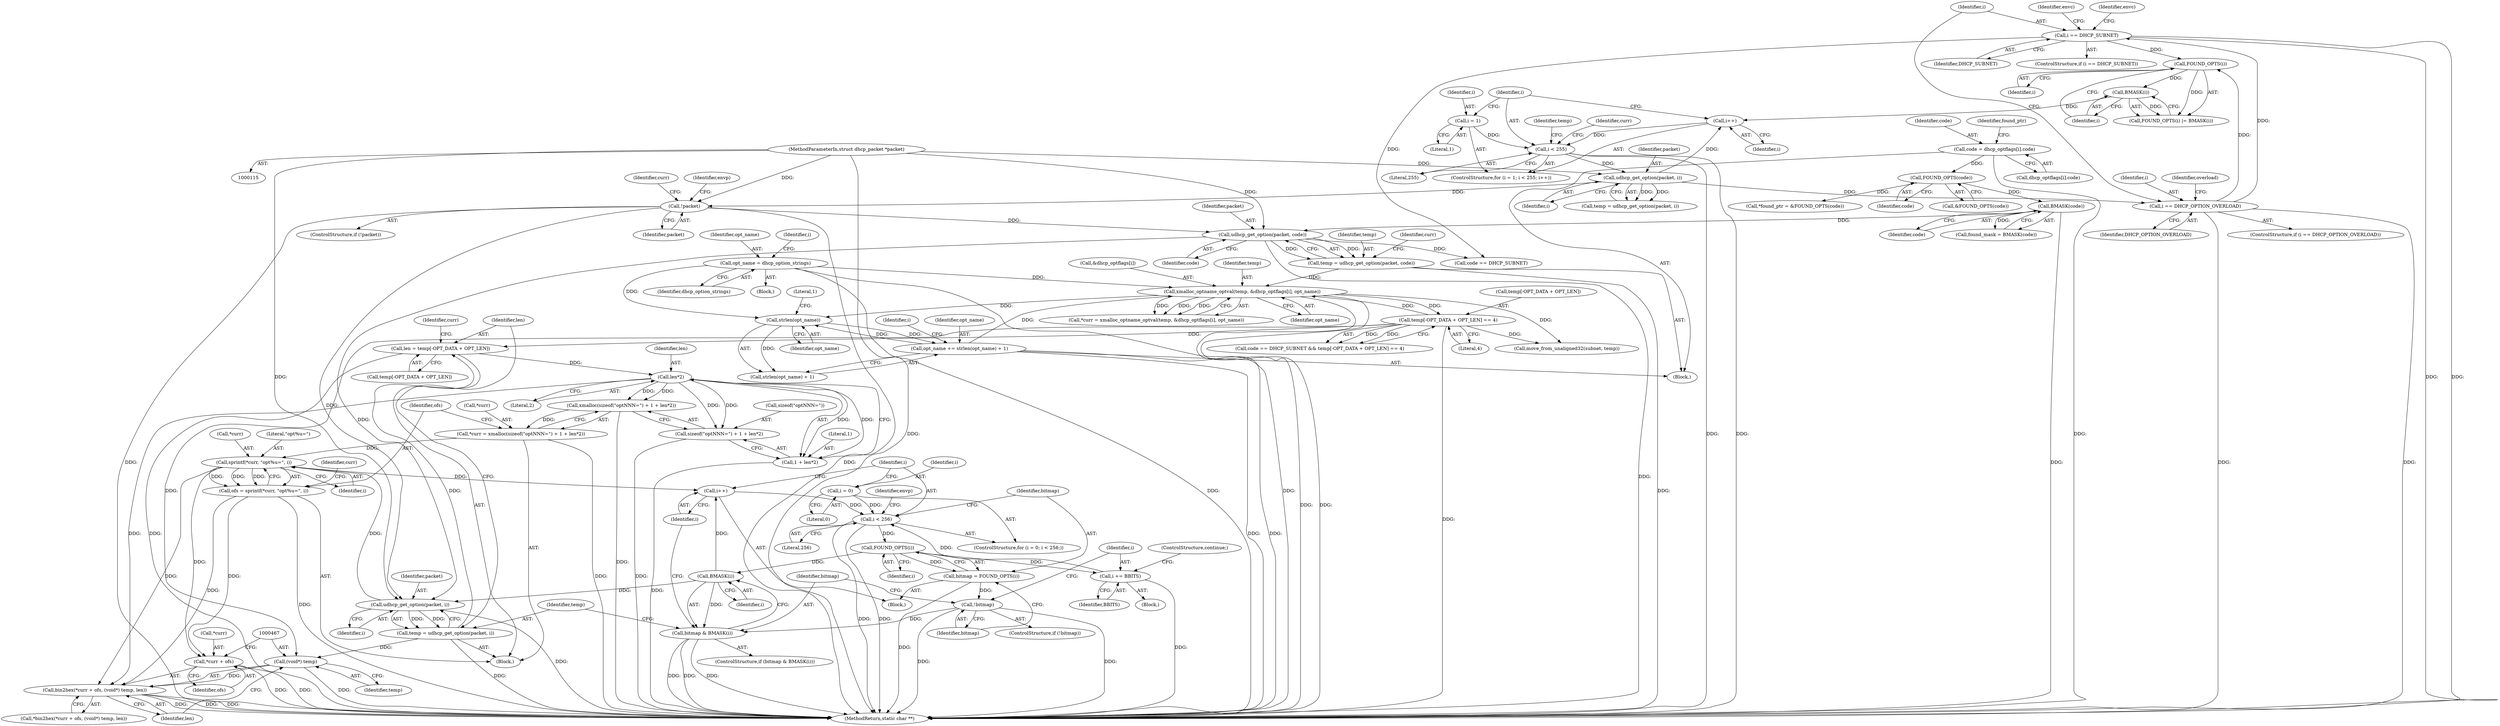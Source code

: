 digraph "0_busybox_74d9f1ba37010face4bd1449df4d60dd84450b06_0@integer" {
"1000432" [label="(Call,len = temp[-OPT_DATA + OPT_LEN])"];
"1000427" [label="(Call,temp = udhcp_get_option(packet, i))"];
"1000429" [label="(Call,udhcp_get_option(packet, i))"];
"1000343" [label="(Call,udhcp_get_option(packet, code))"];
"1000204" [label="(Call,!packet)"];
"1000152" [label="(Call,udhcp_get_option(packet, i))"];
"1000116" [label="(MethodParameterIn,struct dhcp_packet *packet)"];
"1000144" [label="(Call,i < 255)"];
"1000141" [label="(Call,i = 1)"];
"1000147" [label="(Call,i++)"];
"1000178" [label="(Call,BMASK(i))"];
"1000176" [label="(Call,FOUND_OPTS(i))"];
"1000168" [label="(Call,i == DHCP_SUBNET)"];
"1000159" [label="(Call,i == DHCP_OPTION_OVERLOAD)"];
"1000328" [label="(Call,BMASK(code))"];
"1000323" [label="(Call,FOUND_OPTS(code))"];
"1000312" [label="(Call,code = dhcp_optflags[i].code)"];
"1000422" [label="(Call,BMASK(i))"];
"1000409" [label="(Call,FOUND_OPTS(i))"];
"1000402" [label="(Call,i < 256)"];
"1000475" [label="(Call,i++)"];
"1000454" [label="(Call,sprintf(*curr, \"opt%u=\", i))"];
"1000440" [label="(Call,*curr = xmalloc(sizeof(\"optNNN=\") + 1 + len*2))"];
"1000443" [label="(Call,xmalloc(sizeof(\"optNNN=\") + 1 + len*2))"];
"1000449" [label="(Call,len*2)"];
"1000432" [label="(Call,len = temp[-OPT_DATA + OPT_LEN])"];
"1000365" [label="(Call,temp[-OPT_DATA + OPT_LEN] == 4)"];
"1000349" [label="(Call,xmalloc_optname_optval(temp, &dhcp_optflags[i], opt_name))"];
"1000341" [label="(Call,temp = udhcp_get_option(packet, code))"];
"1000301" [label="(Call,opt_name = dhcp_option_strings)"];
"1000390" [label="(Call,opt_name += strlen(opt_name) + 1)"];
"1000393" [label="(Call,strlen(opt_name))"];
"1000399" [label="(Call,i = 0)"];
"1000415" [label="(Call,i += BBITS)"];
"1000452" [label="(Call,ofs = sprintf(*curr, \"opt%u=\", i))"];
"1000461" [label="(Call,bin2hex(*curr + ofs, (void*) temp, len))"];
"1000462" [label="(Call,*curr + ofs)"];
"1000407" [label="(Call,bitmap = FOUND_OPTS(i))"];
"1000412" [label="(Call,!bitmap)"];
"1000420" [label="(Call,bitmap & BMASK(i))"];
"1000466" [label="(Call,(void*) temp)"];
"1000444" [label="(Call,sizeof(\"optNNN=\") + 1 + len*2)"];
"1000447" [label="(Call,1 + len*2)"];
"1000146" [label="(Literal,255)"];
"1000145" [label="(Identifier,i)"];
"1000460" [label="(Call,*bin2hex(*curr + ofs, (void*) temp, len))"];
"1000417" [label="(Identifier,BBITS)"];
"1000413" [label="(Identifier,bitmap)"];
"1000419" [label="(ControlStructure,if (bitmap & BMASK(i)))"];
"1000170" [label="(Identifier,DHCP_SUBNET)"];
"1000422" [label="(Call,BMASK(i))"];
"1000150" [label="(Call,temp = udhcp_get_option(packet, i))"];
"1000416" [label="(Identifier,i)"];
"1000163" [label="(Identifier,overload)"];
"1000346" [label="(Call,*curr = xmalloc_optname_optval(temp, &dhcp_optflags[i], opt_name))"];
"1000181" [label="(Identifier,curr)"];
"1000116" [label="(MethodParameterIn,struct dhcp_packet *packet)"];
"1000428" [label="(Identifier,temp)"];
"1000420" [label="(Call,bitmap & BMASK(i))"];
"1000159" [label="(Call,i == DHCP_OPTION_OVERLOAD)"];
"1000403" [label="(Identifier,i)"];
"1000410" [label="(Identifier,i)"];
"1000343" [label="(Call,udhcp_get_option(packet, code))"];
"1000362" [label="(Call,code == DHCP_SUBNET)"];
"1000465" [label="(Identifier,ofs)"];
"1000158" [label="(ControlStructure,if (i == DHCP_OPTION_OVERLOAD))"];
"1000341" [label="(Call,temp = udhcp_get_option(packet, code))"];
"1000351" [label="(Call,&dhcp_optflags[i])"];
"1000442" [label="(Identifier,curr)"];
"1000447" [label="(Call,1 + len*2)"];
"1000458" [label="(Identifier,i)"];
"1000453" [label="(Identifier,ofs)"];
"1000207" [label="(Identifier,envp)"];
"1000179" [label="(Identifier,i)"];
"1000205" [label="(Identifier,packet)"];
"1000431" [label="(Identifier,i)"];
"1000154" [label="(Identifier,i)"];
"1000407" [label="(Call,bitmap = FOUND_OPTS(i))"];
"1000404" [label="(Literal,256)"];
"1000421" [label="(Identifier,bitmap)"];
"1000418" [label="(ControlStructure,continue;)"];
"1000455" [label="(Call,*curr)"];
"1000326" [label="(Call,found_mask = BMASK(code))"];
"1000398" [label="(ControlStructure,for (i = 0; i < 256;))"];
"1000322" [label="(Call,&FOUND_OPTS(code))"];
"1000462" [label="(Call,*curr + ofs)"];
"1000393" [label="(Call,strlen(opt_name))"];
"1000423" [label="(Identifier,i)"];
"1000445" [label="(Call,sizeof(\"optNNN=\"))"];
"1000175" [label="(Call,FOUND_OPTS(i) |= BMASK(i))"];
"1000355" [label="(Identifier,opt_name)"];
"1000168" [label="(Call,i == DHCP_SUBNET)"];
"1000305" [label="(Identifier,i)"];
"1000147" [label="(Call,i++)"];
"1000476" [label="(Identifier,i)"];
"1000451" [label="(Literal,2)"];
"1000412" [label="(Call,!bitmap)"];
"1000457" [label="(Literal,\"opt%u=\")"];
"1000415" [label="(Call,i += BBITS)"];
"1000312" [label="(Call,code = dhcp_optflags[i].code)"];
"1000411" [label="(ControlStructure,if (!bitmap))"];
"1000394" [label="(Identifier,opt_name)"];
"1000402" [label="(Call,i < 256)"];
"1000450" [label="(Identifier,len)"];
"1000349" [label="(Call,xmalloc_optname_optval(temp, &dhcp_optflags[i], opt_name))"];
"1000153" [label="(Identifier,packet)"];
"1000461" [label="(Call,bin2hex(*curr + ofs, (void*) temp, len))"];
"1000429" [label="(Call,udhcp_get_option(packet, i))"];
"1000210" [label="(Identifier,curr)"];
"1000427" [label="(Call,temp = udhcp_get_option(packet, i))"];
"1000469" [label="(Identifier,len)"];
"1000414" [label="(Block,)"];
"1000302" [label="(Identifier,opt_name)"];
"1000172" [label="(Identifier,envc)"];
"1000344" [label="(Identifier,packet)"];
"1000140" [label="(ControlStructure,for (i = 1; i < 255; i++))"];
"1000372" [label="(Literal,4)"];
"1000161" [label="(Identifier,DHCP_OPTION_OVERLOAD)"];
"1000350" [label="(Identifier,temp)"];
"1000400" [label="(Identifier,i)"];
"1000303" [label="(Identifier,dhcp_option_strings)"];
"1000342" [label="(Identifier,temp)"];
"1000408" [label="(Identifier,bitmap)"];
"1000204" [label="(Call,!packet)"];
"1000144" [label="(Call,i < 255)"];
"1000143" [label="(Literal,1)"];
"1000177" [label="(Identifier,i)"];
"1000399" [label="(Call,i = 0)"];
"1000167" [label="(ControlStructure,if (i == DHCP_SUBNET))"];
"1000395" [label="(Literal,1)"];
"1000314" [label="(Call,dhcp_optflags[i].code)"];
"1000174" [label="(Identifier,envc)"];
"1000324" [label="(Identifier,code)"];
"1000463" [label="(Call,*curr)"];
"1000452" [label="(Call,ofs = sprintf(*curr, \"opt%u=\", i))"];
"1000432" [label="(Call,len = temp[-OPT_DATA + OPT_LEN])"];
"1000466" [label="(Call,(void*) temp)"];
"1000397" [label="(Identifier,i)"];
"1000323" [label="(Call,FOUND_OPTS(code))"];
"1000365" [label="(Call,temp[-OPT_DATA + OPT_LEN] == 4)"];
"1000151" [label="(Identifier,temp)"];
"1000141" [label="(Call,i = 1)"];
"1000479" [label="(MethodReturn,static char **)"];
"1000313" [label="(Identifier,code)"];
"1000361" [label="(Call,code == DHCP_SUBNET && temp[-OPT_DATA + OPT_LEN] == 4)"];
"1000160" [label="(Identifier,i)"];
"1000366" [label="(Call,temp[-OPT_DATA + OPT_LEN])"];
"1000203" [label="(ControlStructure,if (!packet))"];
"1000142" [label="(Identifier,i)"];
"1000348" [label="(Identifier,curr)"];
"1000329" [label="(Identifier,code)"];
"1000444" [label="(Call,sizeof(\"optNNN=\") + 1 + len*2)"];
"1000320" [label="(Call,*found_ptr = &FOUND_OPTS(code))"];
"1000434" [label="(Call,temp[-OPT_DATA + OPT_LEN])"];
"1000176" [label="(Call,FOUND_OPTS(i))"];
"1000152" [label="(Call,udhcp_get_option(packet, i))"];
"1000391" [label="(Identifier,opt_name)"];
"1000321" [label="(Identifier,found_ptr)"];
"1000424" [label="(Block,)"];
"1000148" [label="(Identifier,i)"];
"1000401" [label="(Literal,0)"];
"1000117" [label="(Block,)"];
"1000478" [label="(Identifier,envp)"];
"1000178" [label="(Call,BMASK(i))"];
"1000405" [label="(Block,)"];
"1000449" [label="(Call,len*2)"];
"1000433" [label="(Identifier,len)"];
"1000454" [label="(Call,sprintf(*curr, \"opt%u=\", i))"];
"1000390" [label="(Call,opt_name += strlen(opt_name) + 1)"];
"1000441" [label="(Call,*curr)"];
"1000375" [label="(Call,move_from_unaligned32(subnet, temp))"];
"1000328" [label="(Call,BMASK(code))"];
"1000468" [label="(Identifier,temp)"];
"1000169" [label="(Identifier,i)"];
"1000301" [label="(Call,opt_name = dhcp_option_strings)"];
"1000464" [label="(Identifier,curr)"];
"1000430" [label="(Identifier,packet)"];
"1000475" [label="(Call,i++)"];
"1000310" [label="(Block,)"];
"1000443" [label="(Call,xmalloc(sizeof(\"optNNN=\") + 1 + len*2))"];
"1000409" [label="(Call,FOUND_OPTS(i))"];
"1000345" [label="(Identifier,code)"];
"1000392" [label="(Call,strlen(opt_name) + 1)"];
"1000448" [label="(Literal,1)"];
"1000440" [label="(Call,*curr = xmalloc(sizeof(\"optNNN=\") + 1 + len*2))"];
"1000432" -> "1000424"  [label="AST: "];
"1000432" -> "1000434"  [label="CFG: "];
"1000433" -> "1000432"  [label="AST: "];
"1000434" -> "1000432"  [label="AST: "];
"1000442" -> "1000432"  [label="CFG: "];
"1000432" -> "1000479"  [label="DDG: "];
"1000427" -> "1000432"  [label="DDG: "];
"1000365" -> "1000432"  [label="DDG: "];
"1000432" -> "1000449"  [label="DDG: "];
"1000427" -> "1000424"  [label="AST: "];
"1000427" -> "1000429"  [label="CFG: "];
"1000428" -> "1000427"  [label="AST: "];
"1000429" -> "1000427"  [label="AST: "];
"1000433" -> "1000427"  [label="CFG: "];
"1000427" -> "1000479"  [label="DDG: "];
"1000429" -> "1000427"  [label="DDG: "];
"1000429" -> "1000427"  [label="DDG: "];
"1000427" -> "1000466"  [label="DDG: "];
"1000429" -> "1000431"  [label="CFG: "];
"1000430" -> "1000429"  [label="AST: "];
"1000431" -> "1000429"  [label="AST: "];
"1000429" -> "1000479"  [label="DDG: "];
"1000343" -> "1000429"  [label="DDG: "];
"1000204" -> "1000429"  [label="DDG: "];
"1000116" -> "1000429"  [label="DDG: "];
"1000422" -> "1000429"  [label="DDG: "];
"1000429" -> "1000454"  [label="DDG: "];
"1000343" -> "1000341"  [label="AST: "];
"1000343" -> "1000345"  [label="CFG: "];
"1000344" -> "1000343"  [label="AST: "];
"1000345" -> "1000343"  [label="AST: "];
"1000341" -> "1000343"  [label="CFG: "];
"1000343" -> "1000479"  [label="DDG: "];
"1000343" -> "1000341"  [label="DDG: "];
"1000343" -> "1000341"  [label="DDG: "];
"1000204" -> "1000343"  [label="DDG: "];
"1000116" -> "1000343"  [label="DDG: "];
"1000328" -> "1000343"  [label="DDG: "];
"1000343" -> "1000362"  [label="DDG: "];
"1000204" -> "1000203"  [label="AST: "];
"1000204" -> "1000205"  [label="CFG: "];
"1000205" -> "1000204"  [label="AST: "];
"1000207" -> "1000204"  [label="CFG: "];
"1000210" -> "1000204"  [label="CFG: "];
"1000204" -> "1000479"  [label="DDG: "];
"1000204" -> "1000479"  [label="DDG: "];
"1000152" -> "1000204"  [label="DDG: "];
"1000116" -> "1000204"  [label="DDG: "];
"1000152" -> "1000150"  [label="AST: "];
"1000152" -> "1000154"  [label="CFG: "];
"1000153" -> "1000152"  [label="AST: "];
"1000154" -> "1000152"  [label="AST: "];
"1000150" -> "1000152"  [label="CFG: "];
"1000152" -> "1000147"  [label="DDG: "];
"1000152" -> "1000150"  [label="DDG: "];
"1000152" -> "1000150"  [label="DDG: "];
"1000116" -> "1000152"  [label="DDG: "];
"1000144" -> "1000152"  [label="DDG: "];
"1000152" -> "1000159"  [label="DDG: "];
"1000116" -> "1000115"  [label="AST: "];
"1000116" -> "1000479"  [label="DDG: "];
"1000144" -> "1000140"  [label="AST: "];
"1000144" -> "1000146"  [label="CFG: "];
"1000145" -> "1000144"  [label="AST: "];
"1000146" -> "1000144"  [label="AST: "];
"1000151" -> "1000144"  [label="CFG: "];
"1000181" -> "1000144"  [label="CFG: "];
"1000144" -> "1000479"  [label="DDG: "];
"1000144" -> "1000479"  [label="DDG: "];
"1000141" -> "1000144"  [label="DDG: "];
"1000147" -> "1000144"  [label="DDG: "];
"1000141" -> "1000140"  [label="AST: "];
"1000141" -> "1000143"  [label="CFG: "];
"1000142" -> "1000141"  [label="AST: "];
"1000143" -> "1000141"  [label="AST: "];
"1000145" -> "1000141"  [label="CFG: "];
"1000147" -> "1000140"  [label="AST: "];
"1000147" -> "1000148"  [label="CFG: "];
"1000148" -> "1000147"  [label="AST: "];
"1000145" -> "1000147"  [label="CFG: "];
"1000178" -> "1000147"  [label="DDG: "];
"1000178" -> "1000175"  [label="AST: "];
"1000178" -> "1000179"  [label="CFG: "];
"1000179" -> "1000178"  [label="AST: "];
"1000175" -> "1000178"  [label="CFG: "];
"1000178" -> "1000175"  [label="DDG: "];
"1000176" -> "1000178"  [label="DDG: "];
"1000176" -> "1000175"  [label="AST: "];
"1000176" -> "1000177"  [label="CFG: "];
"1000177" -> "1000176"  [label="AST: "];
"1000179" -> "1000176"  [label="CFG: "];
"1000176" -> "1000175"  [label="DDG: "];
"1000168" -> "1000176"  [label="DDG: "];
"1000159" -> "1000176"  [label="DDG: "];
"1000168" -> "1000167"  [label="AST: "];
"1000168" -> "1000170"  [label="CFG: "];
"1000169" -> "1000168"  [label="AST: "];
"1000170" -> "1000168"  [label="AST: "];
"1000172" -> "1000168"  [label="CFG: "];
"1000174" -> "1000168"  [label="CFG: "];
"1000168" -> "1000479"  [label="DDG: "];
"1000168" -> "1000479"  [label="DDG: "];
"1000159" -> "1000168"  [label="DDG: "];
"1000168" -> "1000362"  [label="DDG: "];
"1000159" -> "1000158"  [label="AST: "];
"1000159" -> "1000161"  [label="CFG: "];
"1000160" -> "1000159"  [label="AST: "];
"1000161" -> "1000159"  [label="AST: "];
"1000163" -> "1000159"  [label="CFG: "];
"1000169" -> "1000159"  [label="CFG: "];
"1000159" -> "1000479"  [label="DDG: "];
"1000159" -> "1000479"  [label="DDG: "];
"1000328" -> "1000326"  [label="AST: "];
"1000328" -> "1000329"  [label="CFG: "];
"1000329" -> "1000328"  [label="AST: "];
"1000326" -> "1000328"  [label="CFG: "];
"1000328" -> "1000479"  [label="DDG: "];
"1000328" -> "1000326"  [label="DDG: "];
"1000323" -> "1000328"  [label="DDG: "];
"1000323" -> "1000322"  [label="AST: "];
"1000323" -> "1000324"  [label="CFG: "];
"1000324" -> "1000323"  [label="AST: "];
"1000322" -> "1000323"  [label="CFG: "];
"1000323" -> "1000320"  [label="DDG: "];
"1000312" -> "1000323"  [label="DDG: "];
"1000312" -> "1000310"  [label="AST: "];
"1000312" -> "1000314"  [label="CFG: "];
"1000313" -> "1000312"  [label="AST: "];
"1000314" -> "1000312"  [label="AST: "];
"1000321" -> "1000312"  [label="CFG: "];
"1000312" -> "1000479"  [label="DDG: "];
"1000422" -> "1000420"  [label="AST: "];
"1000422" -> "1000423"  [label="CFG: "];
"1000423" -> "1000422"  [label="AST: "];
"1000420" -> "1000422"  [label="CFG: "];
"1000422" -> "1000420"  [label="DDG: "];
"1000409" -> "1000422"  [label="DDG: "];
"1000422" -> "1000475"  [label="DDG: "];
"1000409" -> "1000407"  [label="AST: "];
"1000409" -> "1000410"  [label="CFG: "];
"1000410" -> "1000409"  [label="AST: "];
"1000407" -> "1000409"  [label="CFG: "];
"1000409" -> "1000407"  [label="DDG: "];
"1000402" -> "1000409"  [label="DDG: "];
"1000409" -> "1000415"  [label="DDG: "];
"1000402" -> "1000398"  [label="AST: "];
"1000402" -> "1000404"  [label="CFG: "];
"1000403" -> "1000402"  [label="AST: "];
"1000404" -> "1000402"  [label="AST: "];
"1000408" -> "1000402"  [label="CFG: "];
"1000478" -> "1000402"  [label="CFG: "];
"1000402" -> "1000479"  [label="DDG: "];
"1000402" -> "1000479"  [label="DDG: "];
"1000475" -> "1000402"  [label="DDG: "];
"1000399" -> "1000402"  [label="DDG: "];
"1000415" -> "1000402"  [label="DDG: "];
"1000475" -> "1000405"  [label="AST: "];
"1000475" -> "1000476"  [label="CFG: "];
"1000476" -> "1000475"  [label="AST: "];
"1000403" -> "1000475"  [label="CFG: "];
"1000454" -> "1000475"  [label="DDG: "];
"1000454" -> "1000452"  [label="AST: "];
"1000454" -> "1000458"  [label="CFG: "];
"1000455" -> "1000454"  [label="AST: "];
"1000457" -> "1000454"  [label="AST: "];
"1000458" -> "1000454"  [label="AST: "];
"1000452" -> "1000454"  [label="CFG: "];
"1000454" -> "1000452"  [label="DDG: "];
"1000454" -> "1000452"  [label="DDG: "];
"1000454" -> "1000452"  [label="DDG: "];
"1000440" -> "1000454"  [label="DDG: "];
"1000454" -> "1000461"  [label="DDG: "];
"1000454" -> "1000462"  [label="DDG: "];
"1000440" -> "1000424"  [label="AST: "];
"1000440" -> "1000443"  [label="CFG: "];
"1000441" -> "1000440"  [label="AST: "];
"1000443" -> "1000440"  [label="AST: "];
"1000453" -> "1000440"  [label="CFG: "];
"1000440" -> "1000479"  [label="DDG: "];
"1000443" -> "1000440"  [label="DDG: "];
"1000443" -> "1000444"  [label="CFG: "];
"1000444" -> "1000443"  [label="AST: "];
"1000443" -> "1000479"  [label="DDG: "];
"1000449" -> "1000443"  [label="DDG: "];
"1000449" -> "1000443"  [label="DDG: "];
"1000449" -> "1000447"  [label="AST: "];
"1000449" -> "1000451"  [label="CFG: "];
"1000450" -> "1000449"  [label="AST: "];
"1000451" -> "1000449"  [label="AST: "];
"1000447" -> "1000449"  [label="CFG: "];
"1000449" -> "1000444"  [label="DDG: "];
"1000449" -> "1000444"  [label="DDG: "];
"1000449" -> "1000447"  [label="DDG: "];
"1000449" -> "1000447"  [label="DDG: "];
"1000449" -> "1000461"  [label="DDG: "];
"1000365" -> "1000361"  [label="AST: "];
"1000365" -> "1000372"  [label="CFG: "];
"1000366" -> "1000365"  [label="AST: "];
"1000372" -> "1000365"  [label="AST: "];
"1000361" -> "1000365"  [label="CFG: "];
"1000365" -> "1000479"  [label="DDG: "];
"1000365" -> "1000349"  [label="DDG: "];
"1000365" -> "1000361"  [label="DDG: "];
"1000365" -> "1000361"  [label="DDG: "];
"1000349" -> "1000365"  [label="DDG: "];
"1000365" -> "1000375"  [label="DDG: "];
"1000365" -> "1000466"  [label="DDG: "];
"1000349" -> "1000346"  [label="AST: "];
"1000349" -> "1000355"  [label="CFG: "];
"1000350" -> "1000349"  [label="AST: "];
"1000351" -> "1000349"  [label="AST: "];
"1000355" -> "1000349"  [label="AST: "];
"1000346" -> "1000349"  [label="CFG: "];
"1000349" -> "1000479"  [label="DDG: "];
"1000349" -> "1000479"  [label="DDG: "];
"1000349" -> "1000346"  [label="DDG: "];
"1000349" -> "1000346"  [label="DDG: "];
"1000349" -> "1000346"  [label="DDG: "];
"1000341" -> "1000349"  [label="DDG: "];
"1000301" -> "1000349"  [label="DDG: "];
"1000390" -> "1000349"  [label="DDG: "];
"1000349" -> "1000375"  [label="DDG: "];
"1000349" -> "1000393"  [label="DDG: "];
"1000341" -> "1000310"  [label="AST: "];
"1000342" -> "1000341"  [label="AST: "];
"1000348" -> "1000341"  [label="CFG: "];
"1000341" -> "1000479"  [label="DDG: "];
"1000301" -> "1000117"  [label="AST: "];
"1000301" -> "1000303"  [label="CFG: "];
"1000302" -> "1000301"  [label="AST: "];
"1000303" -> "1000301"  [label="AST: "];
"1000305" -> "1000301"  [label="CFG: "];
"1000301" -> "1000479"  [label="DDG: "];
"1000301" -> "1000479"  [label="DDG: "];
"1000301" -> "1000393"  [label="DDG: "];
"1000390" -> "1000310"  [label="AST: "];
"1000390" -> "1000392"  [label="CFG: "];
"1000391" -> "1000390"  [label="AST: "];
"1000392" -> "1000390"  [label="AST: "];
"1000397" -> "1000390"  [label="CFG: "];
"1000390" -> "1000479"  [label="DDG: "];
"1000390" -> "1000479"  [label="DDG: "];
"1000393" -> "1000390"  [label="DDG: "];
"1000390" -> "1000393"  [label="DDG: "];
"1000393" -> "1000392"  [label="AST: "];
"1000393" -> "1000394"  [label="CFG: "];
"1000394" -> "1000393"  [label="AST: "];
"1000395" -> "1000393"  [label="CFG: "];
"1000393" -> "1000392"  [label="DDG: "];
"1000399" -> "1000398"  [label="AST: "];
"1000399" -> "1000401"  [label="CFG: "];
"1000400" -> "1000399"  [label="AST: "];
"1000401" -> "1000399"  [label="AST: "];
"1000403" -> "1000399"  [label="CFG: "];
"1000415" -> "1000414"  [label="AST: "];
"1000415" -> "1000417"  [label="CFG: "];
"1000416" -> "1000415"  [label="AST: "];
"1000417" -> "1000415"  [label="AST: "];
"1000418" -> "1000415"  [label="CFG: "];
"1000415" -> "1000479"  [label="DDG: "];
"1000452" -> "1000424"  [label="AST: "];
"1000453" -> "1000452"  [label="AST: "];
"1000464" -> "1000452"  [label="CFG: "];
"1000452" -> "1000479"  [label="DDG: "];
"1000452" -> "1000461"  [label="DDG: "];
"1000452" -> "1000462"  [label="DDG: "];
"1000461" -> "1000460"  [label="AST: "];
"1000461" -> "1000469"  [label="CFG: "];
"1000462" -> "1000461"  [label="AST: "];
"1000466" -> "1000461"  [label="AST: "];
"1000469" -> "1000461"  [label="AST: "];
"1000460" -> "1000461"  [label="CFG: "];
"1000461" -> "1000479"  [label="DDG: "];
"1000461" -> "1000479"  [label="DDG: "];
"1000461" -> "1000479"  [label="DDG: "];
"1000466" -> "1000461"  [label="DDG: "];
"1000462" -> "1000465"  [label="CFG: "];
"1000463" -> "1000462"  [label="AST: "];
"1000465" -> "1000462"  [label="AST: "];
"1000467" -> "1000462"  [label="CFG: "];
"1000462" -> "1000479"  [label="DDG: "];
"1000462" -> "1000479"  [label="DDG: "];
"1000407" -> "1000405"  [label="AST: "];
"1000408" -> "1000407"  [label="AST: "];
"1000413" -> "1000407"  [label="CFG: "];
"1000407" -> "1000479"  [label="DDG: "];
"1000407" -> "1000412"  [label="DDG: "];
"1000412" -> "1000411"  [label="AST: "];
"1000412" -> "1000413"  [label="CFG: "];
"1000413" -> "1000412"  [label="AST: "];
"1000416" -> "1000412"  [label="CFG: "];
"1000421" -> "1000412"  [label="CFG: "];
"1000412" -> "1000479"  [label="DDG: "];
"1000412" -> "1000479"  [label="DDG: "];
"1000412" -> "1000420"  [label="DDG: "];
"1000420" -> "1000419"  [label="AST: "];
"1000421" -> "1000420"  [label="AST: "];
"1000428" -> "1000420"  [label="CFG: "];
"1000476" -> "1000420"  [label="CFG: "];
"1000420" -> "1000479"  [label="DDG: "];
"1000420" -> "1000479"  [label="DDG: "];
"1000420" -> "1000479"  [label="DDG: "];
"1000466" -> "1000468"  [label="CFG: "];
"1000467" -> "1000466"  [label="AST: "];
"1000468" -> "1000466"  [label="AST: "];
"1000469" -> "1000466"  [label="CFG: "];
"1000466" -> "1000479"  [label="DDG: "];
"1000444" -> "1000447"  [label="CFG: "];
"1000445" -> "1000444"  [label="AST: "];
"1000447" -> "1000444"  [label="AST: "];
"1000444" -> "1000479"  [label="DDG: "];
"1000448" -> "1000447"  [label="AST: "];
"1000447" -> "1000479"  [label="DDG: "];
}
